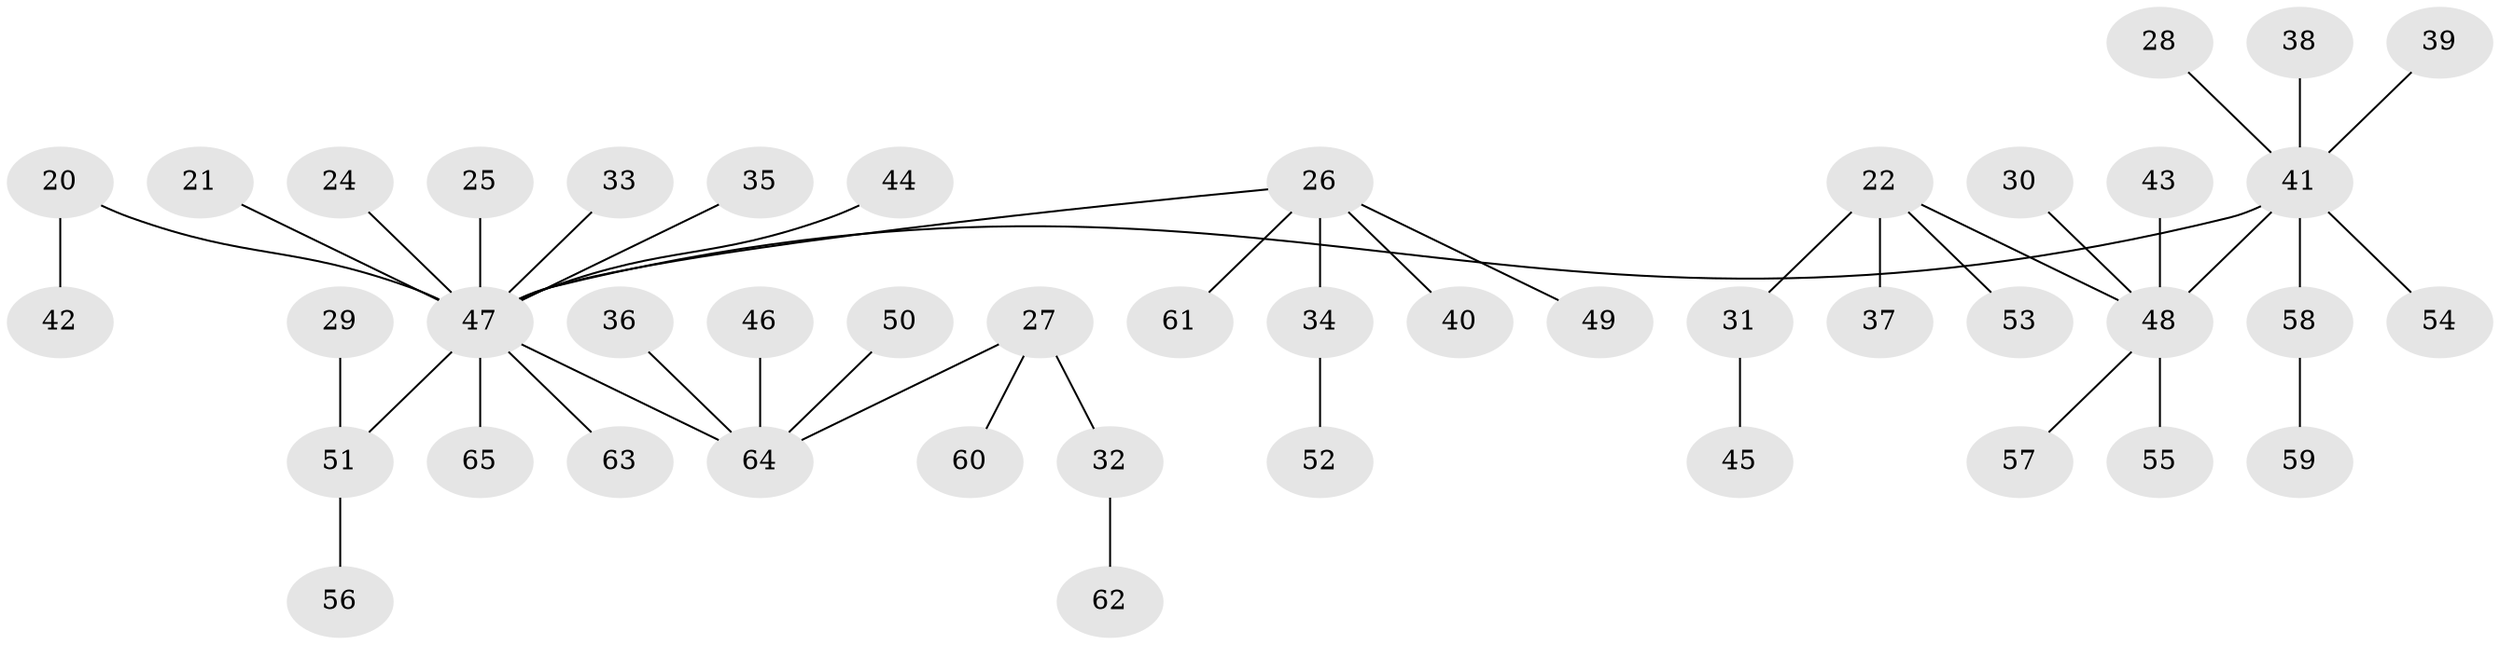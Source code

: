 // original degree distribution, {3: 0.15384615384615385, 6: 0.03076923076923077, 5: 0.03076923076923077, 7: 0.015384615384615385, 1: 0.5692307692307692, 4: 0.046153846153846156, 2: 0.15384615384615385}
// Generated by graph-tools (version 1.1) at 2025/55/03/04/25 21:55:53]
// undirected, 45 vertices, 44 edges
graph export_dot {
graph [start="1"]
  node [color=gray90,style=filled];
  20;
  21;
  22 [super="+18"];
  24;
  25;
  26 [super="+19"];
  27;
  28;
  29;
  30;
  31;
  32;
  33;
  34;
  35;
  36;
  37;
  38;
  39;
  40;
  41 [super="+7"];
  42;
  43;
  44;
  45;
  46;
  47 [super="+3+16+23+15+17"];
  48 [super="+13"];
  49;
  50;
  51 [super="+12"];
  52;
  53;
  54;
  55;
  56;
  57;
  58;
  59;
  60;
  61;
  62;
  63;
  64 [super="+5+6"];
  65;
  20 -- 42;
  20 -- 47;
  21 -- 47;
  22 -- 31;
  22 -- 37;
  22 -- 48;
  22 -- 53;
  24 -- 47;
  25 -- 47;
  26 -- 34;
  26 -- 40;
  26 -- 49;
  26 -- 61;
  26 -- 47;
  27 -- 32;
  27 -- 60;
  27 -- 64;
  28 -- 41;
  29 -- 51;
  30 -- 48;
  31 -- 45;
  32 -- 62;
  33 -- 47;
  34 -- 52;
  35 -- 47;
  36 -- 64;
  38 -- 41;
  39 -- 41;
  41 -- 54;
  41 -- 58;
  41 -- 47;
  41 -- 48;
  43 -- 48;
  44 -- 47;
  46 -- 64;
  47 -- 64;
  47 -- 51;
  47 -- 65;
  47 -- 63;
  48 -- 57;
  48 -- 55;
  50 -- 64;
  51 -- 56;
  58 -- 59;
}
